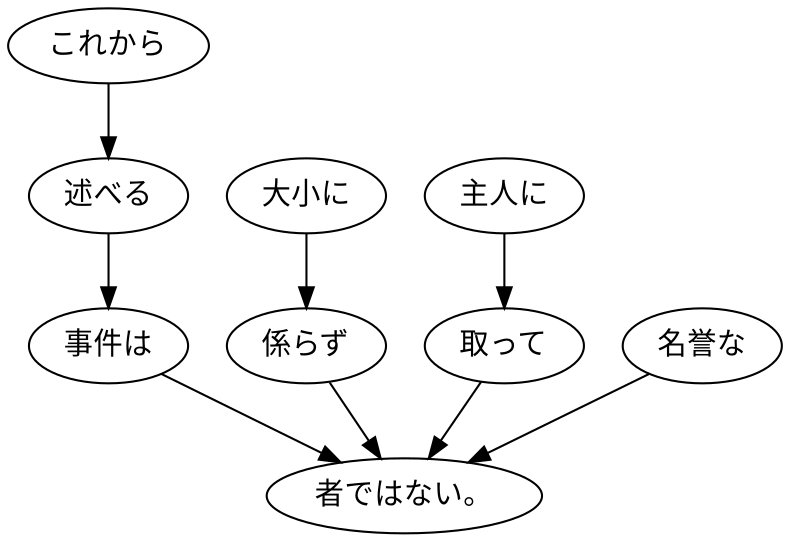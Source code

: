 digraph graph4914 {
	node0 [label="これから"];
	node1 [label="述べる"];
	node2 [label="事件は"];
	node3 [label="大小に"];
	node4 [label="係らず"];
	node5 [label="主人に"];
	node6 [label="取って"];
	node7 [label="名誉な"];
	node8 [label="者ではない。"];
	node0 -> node1;
	node1 -> node2;
	node2 -> node8;
	node3 -> node4;
	node4 -> node8;
	node5 -> node6;
	node6 -> node8;
	node7 -> node8;
}
